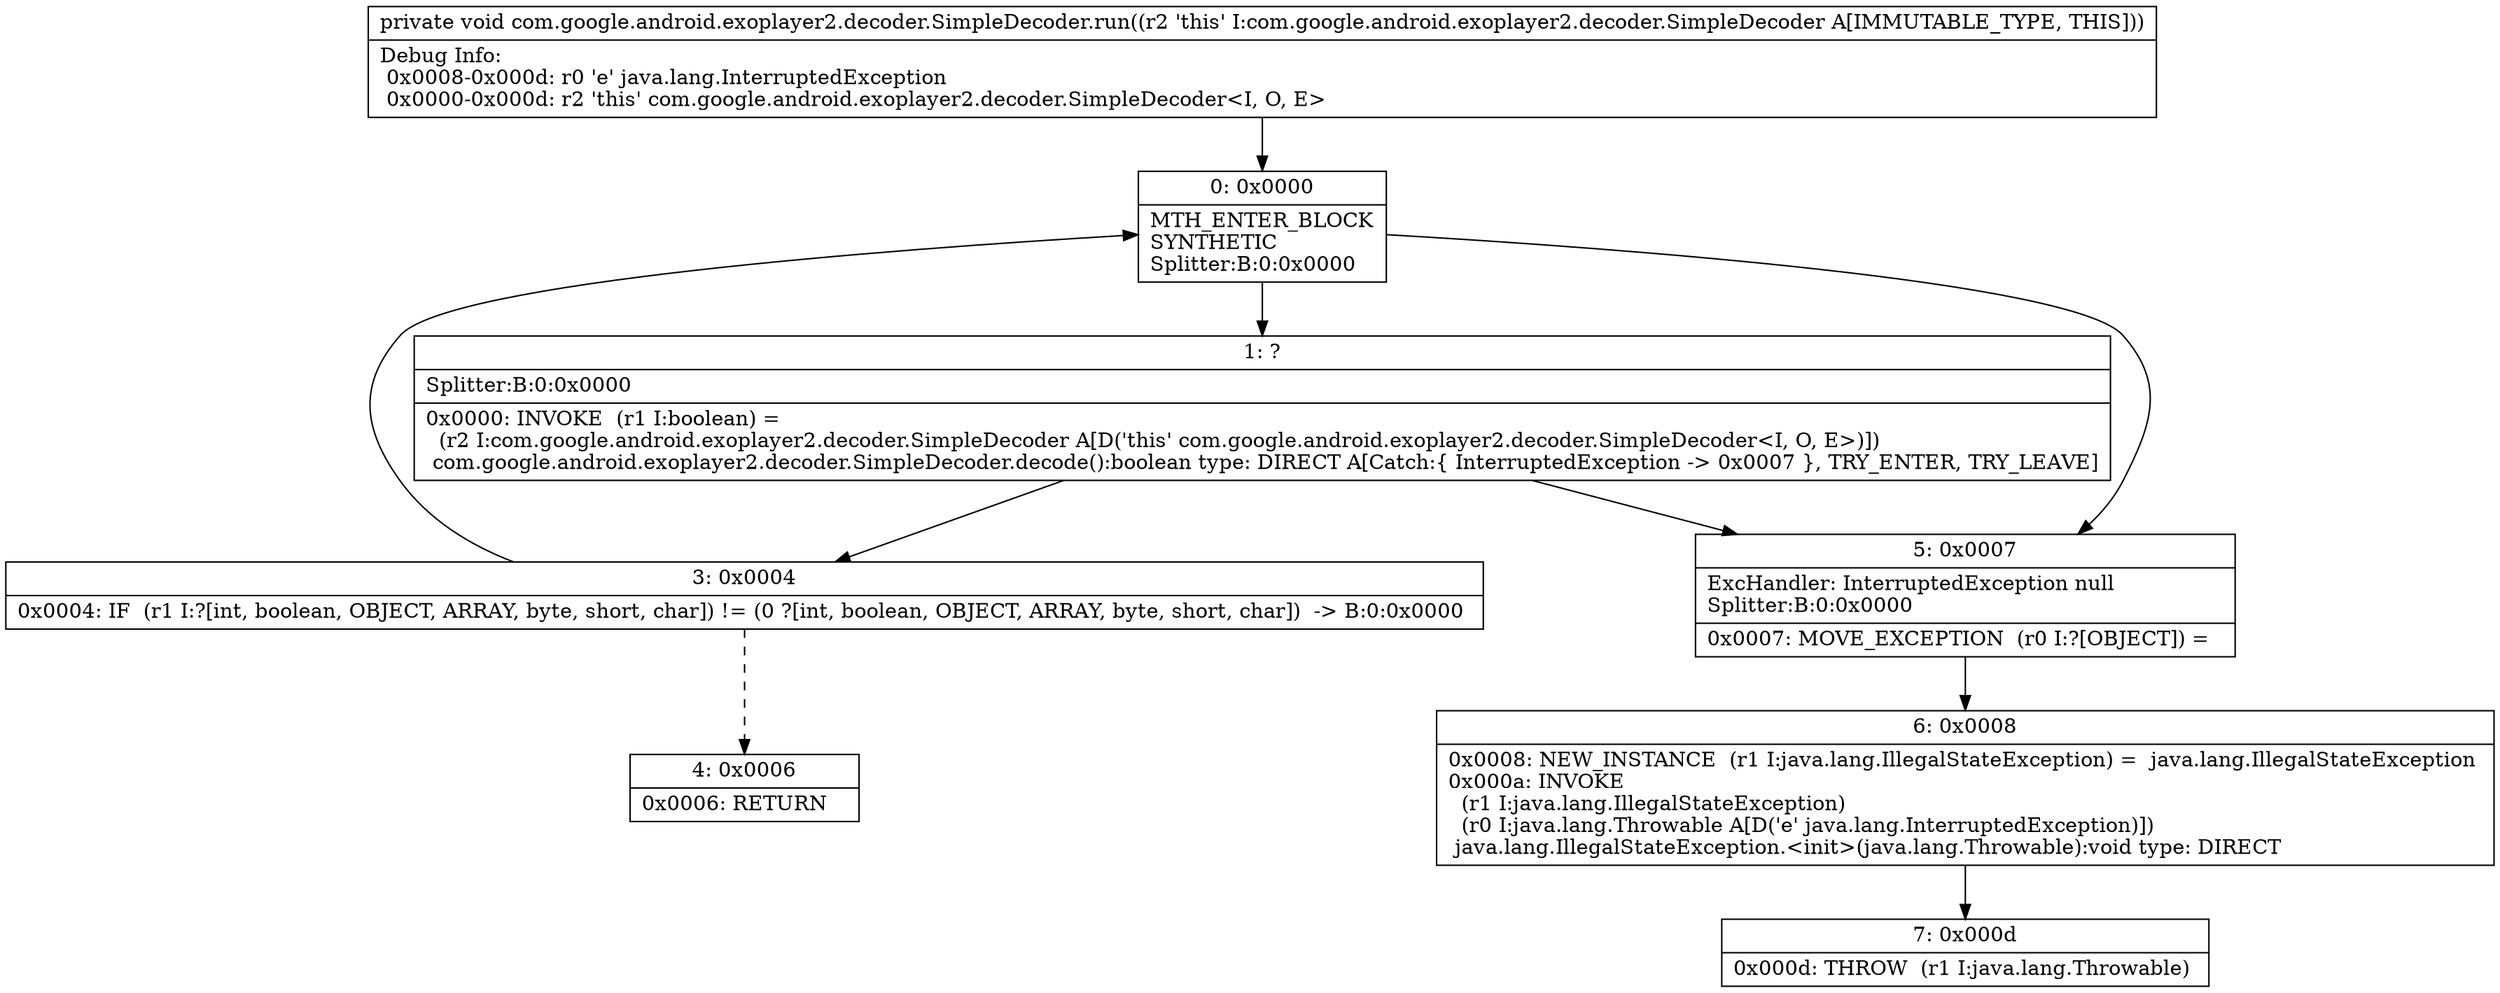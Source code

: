 digraph "CFG forcom.google.android.exoplayer2.decoder.SimpleDecoder.run()V" {
Node_0 [shape=record,label="{0\:\ 0x0000|MTH_ENTER_BLOCK\lSYNTHETIC\lSplitter:B:0:0x0000\l}"];
Node_1 [shape=record,label="{1\:\ ?|Splitter:B:0:0x0000\l|0x0000: INVOKE  (r1 I:boolean) = \l  (r2 I:com.google.android.exoplayer2.decoder.SimpleDecoder A[D('this' com.google.android.exoplayer2.decoder.SimpleDecoder\<I, O, E\>)])\l com.google.android.exoplayer2.decoder.SimpleDecoder.decode():boolean type: DIRECT A[Catch:\{ InterruptedException \-\> 0x0007 \}, TRY_ENTER, TRY_LEAVE]\l}"];
Node_3 [shape=record,label="{3\:\ 0x0004|0x0004: IF  (r1 I:?[int, boolean, OBJECT, ARRAY, byte, short, char]) != (0 ?[int, boolean, OBJECT, ARRAY, byte, short, char])  \-\> B:0:0x0000 \l}"];
Node_4 [shape=record,label="{4\:\ 0x0006|0x0006: RETURN   \l}"];
Node_5 [shape=record,label="{5\:\ 0x0007|ExcHandler: InterruptedException null\lSplitter:B:0:0x0000\l|0x0007: MOVE_EXCEPTION  (r0 I:?[OBJECT]) =  \l}"];
Node_6 [shape=record,label="{6\:\ 0x0008|0x0008: NEW_INSTANCE  (r1 I:java.lang.IllegalStateException) =  java.lang.IllegalStateException \l0x000a: INVOKE  \l  (r1 I:java.lang.IllegalStateException)\l  (r0 I:java.lang.Throwable A[D('e' java.lang.InterruptedException)])\l java.lang.IllegalStateException.\<init\>(java.lang.Throwable):void type: DIRECT \l}"];
Node_7 [shape=record,label="{7\:\ 0x000d|0x000d: THROW  (r1 I:java.lang.Throwable) \l}"];
MethodNode[shape=record,label="{private void com.google.android.exoplayer2.decoder.SimpleDecoder.run((r2 'this' I:com.google.android.exoplayer2.decoder.SimpleDecoder A[IMMUTABLE_TYPE, THIS]))  | Debug Info:\l  0x0008\-0x000d: r0 'e' java.lang.InterruptedException\l  0x0000\-0x000d: r2 'this' com.google.android.exoplayer2.decoder.SimpleDecoder\<I, O, E\>\l}"];
MethodNode -> Node_0;
Node_0 -> Node_1;
Node_0 -> Node_5;
Node_1 -> Node_5;
Node_1 -> Node_3;
Node_3 -> Node_0;
Node_3 -> Node_4[style=dashed];
Node_5 -> Node_6;
Node_6 -> Node_7;
}


